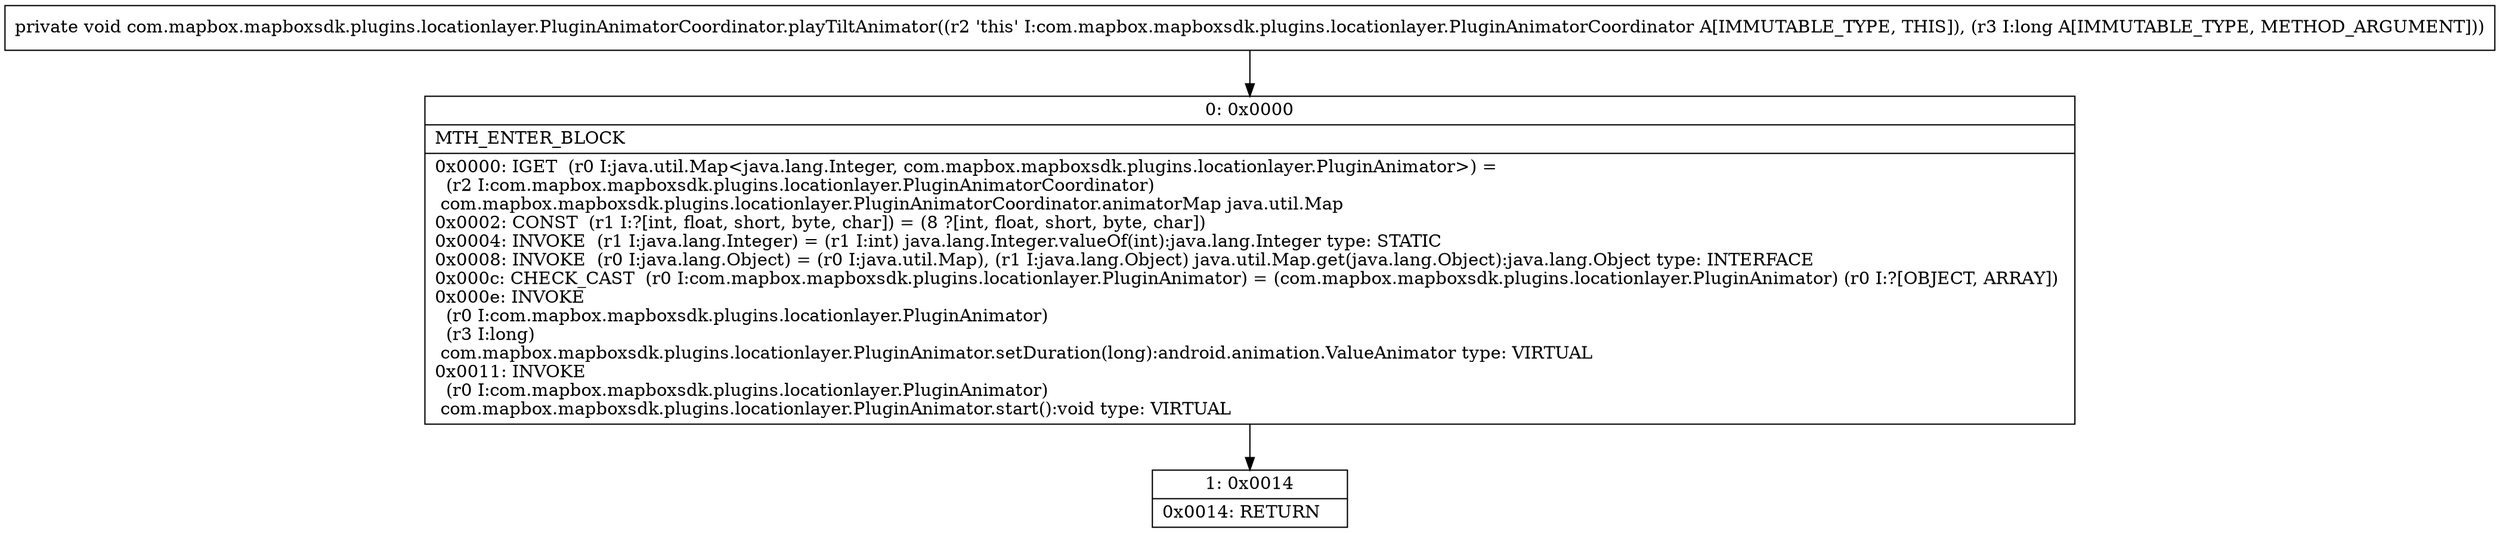 digraph "CFG forcom.mapbox.mapboxsdk.plugins.locationlayer.PluginAnimatorCoordinator.playTiltAnimator(J)V" {
Node_0 [shape=record,label="{0\:\ 0x0000|MTH_ENTER_BLOCK\l|0x0000: IGET  (r0 I:java.util.Map\<java.lang.Integer, com.mapbox.mapboxsdk.plugins.locationlayer.PluginAnimator\>) = \l  (r2 I:com.mapbox.mapboxsdk.plugins.locationlayer.PluginAnimatorCoordinator)\l com.mapbox.mapboxsdk.plugins.locationlayer.PluginAnimatorCoordinator.animatorMap java.util.Map \l0x0002: CONST  (r1 I:?[int, float, short, byte, char]) = (8 ?[int, float, short, byte, char]) \l0x0004: INVOKE  (r1 I:java.lang.Integer) = (r1 I:int) java.lang.Integer.valueOf(int):java.lang.Integer type: STATIC \l0x0008: INVOKE  (r0 I:java.lang.Object) = (r0 I:java.util.Map), (r1 I:java.lang.Object) java.util.Map.get(java.lang.Object):java.lang.Object type: INTERFACE \l0x000c: CHECK_CAST  (r0 I:com.mapbox.mapboxsdk.plugins.locationlayer.PluginAnimator) = (com.mapbox.mapboxsdk.plugins.locationlayer.PluginAnimator) (r0 I:?[OBJECT, ARRAY]) \l0x000e: INVOKE  \l  (r0 I:com.mapbox.mapboxsdk.plugins.locationlayer.PluginAnimator)\l  (r3 I:long)\l com.mapbox.mapboxsdk.plugins.locationlayer.PluginAnimator.setDuration(long):android.animation.ValueAnimator type: VIRTUAL \l0x0011: INVOKE  \l  (r0 I:com.mapbox.mapboxsdk.plugins.locationlayer.PluginAnimator)\l com.mapbox.mapboxsdk.plugins.locationlayer.PluginAnimator.start():void type: VIRTUAL \l}"];
Node_1 [shape=record,label="{1\:\ 0x0014|0x0014: RETURN   \l}"];
MethodNode[shape=record,label="{private void com.mapbox.mapboxsdk.plugins.locationlayer.PluginAnimatorCoordinator.playTiltAnimator((r2 'this' I:com.mapbox.mapboxsdk.plugins.locationlayer.PluginAnimatorCoordinator A[IMMUTABLE_TYPE, THIS]), (r3 I:long A[IMMUTABLE_TYPE, METHOD_ARGUMENT])) }"];
MethodNode -> Node_0;
Node_0 -> Node_1;
}

